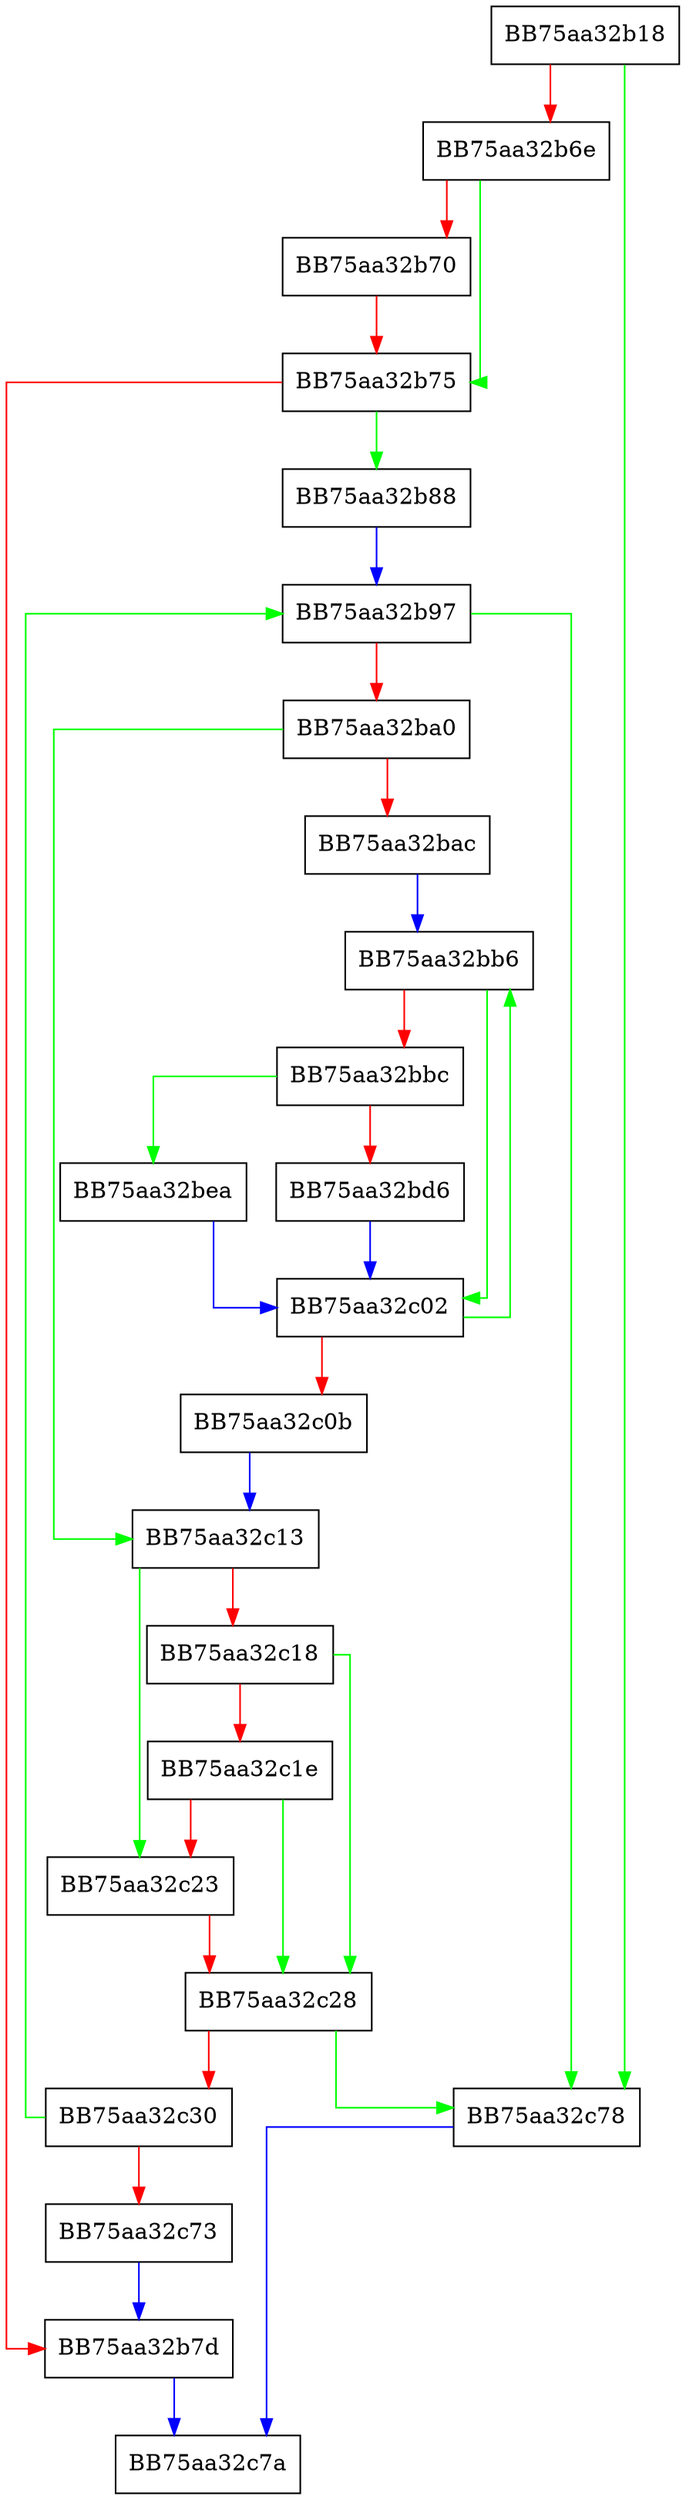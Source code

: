 digraph subtreeBucketReuse {
  node [shape="box"];
  graph [splines=ortho];
  BB75aa32b18 -> BB75aa32c78 [color="green"];
  BB75aa32b18 -> BB75aa32b6e [color="red"];
  BB75aa32b6e -> BB75aa32b75 [color="green"];
  BB75aa32b6e -> BB75aa32b70 [color="red"];
  BB75aa32b70 -> BB75aa32b75 [color="red"];
  BB75aa32b75 -> BB75aa32b88 [color="green"];
  BB75aa32b75 -> BB75aa32b7d [color="red"];
  BB75aa32b7d -> BB75aa32c7a [color="blue"];
  BB75aa32b88 -> BB75aa32b97 [color="blue"];
  BB75aa32b97 -> BB75aa32c78 [color="green"];
  BB75aa32b97 -> BB75aa32ba0 [color="red"];
  BB75aa32ba0 -> BB75aa32c13 [color="green"];
  BB75aa32ba0 -> BB75aa32bac [color="red"];
  BB75aa32bac -> BB75aa32bb6 [color="blue"];
  BB75aa32bb6 -> BB75aa32c02 [color="green"];
  BB75aa32bb6 -> BB75aa32bbc [color="red"];
  BB75aa32bbc -> BB75aa32bea [color="green"];
  BB75aa32bbc -> BB75aa32bd6 [color="red"];
  BB75aa32bd6 -> BB75aa32c02 [color="blue"];
  BB75aa32bea -> BB75aa32c02 [color="blue"];
  BB75aa32c02 -> BB75aa32bb6 [color="green"];
  BB75aa32c02 -> BB75aa32c0b [color="red"];
  BB75aa32c0b -> BB75aa32c13 [color="blue"];
  BB75aa32c13 -> BB75aa32c23 [color="green"];
  BB75aa32c13 -> BB75aa32c18 [color="red"];
  BB75aa32c18 -> BB75aa32c28 [color="green"];
  BB75aa32c18 -> BB75aa32c1e [color="red"];
  BB75aa32c1e -> BB75aa32c28 [color="green"];
  BB75aa32c1e -> BB75aa32c23 [color="red"];
  BB75aa32c23 -> BB75aa32c28 [color="red"];
  BB75aa32c28 -> BB75aa32c78 [color="green"];
  BB75aa32c28 -> BB75aa32c30 [color="red"];
  BB75aa32c30 -> BB75aa32b97 [color="green"];
  BB75aa32c30 -> BB75aa32c73 [color="red"];
  BB75aa32c73 -> BB75aa32b7d [color="blue"];
  BB75aa32c78 -> BB75aa32c7a [color="blue"];
}